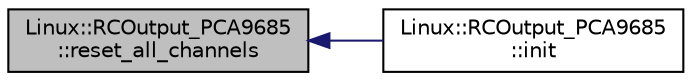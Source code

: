 digraph "Linux::RCOutput_PCA9685::reset_all_channels"
{
 // INTERACTIVE_SVG=YES
  edge [fontname="Helvetica",fontsize="10",labelfontname="Helvetica",labelfontsize="10"];
  node [fontname="Helvetica",fontsize="10",shape=record];
  rankdir="LR";
  Node1 [label="Linux::RCOutput_PCA9685\l::reset_all_channels",height=0.2,width=0.4,color="black", fillcolor="grey75", style="filled", fontcolor="black"];
  Node1 -> Node2 [dir="back",color="midnightblue",fontsize="10",style="solid",fontname="Helvetica"];
  Node2 [label="Linux::RCOutput_PCA9685\l::init",height=0.2,width=0.4,color="black", fillcolor="white", style="filled",URL="$classLinux_1_1RCOutput__PCA9685.html#afce4ddefab2fb25fcfbe028893109aac"];
}
